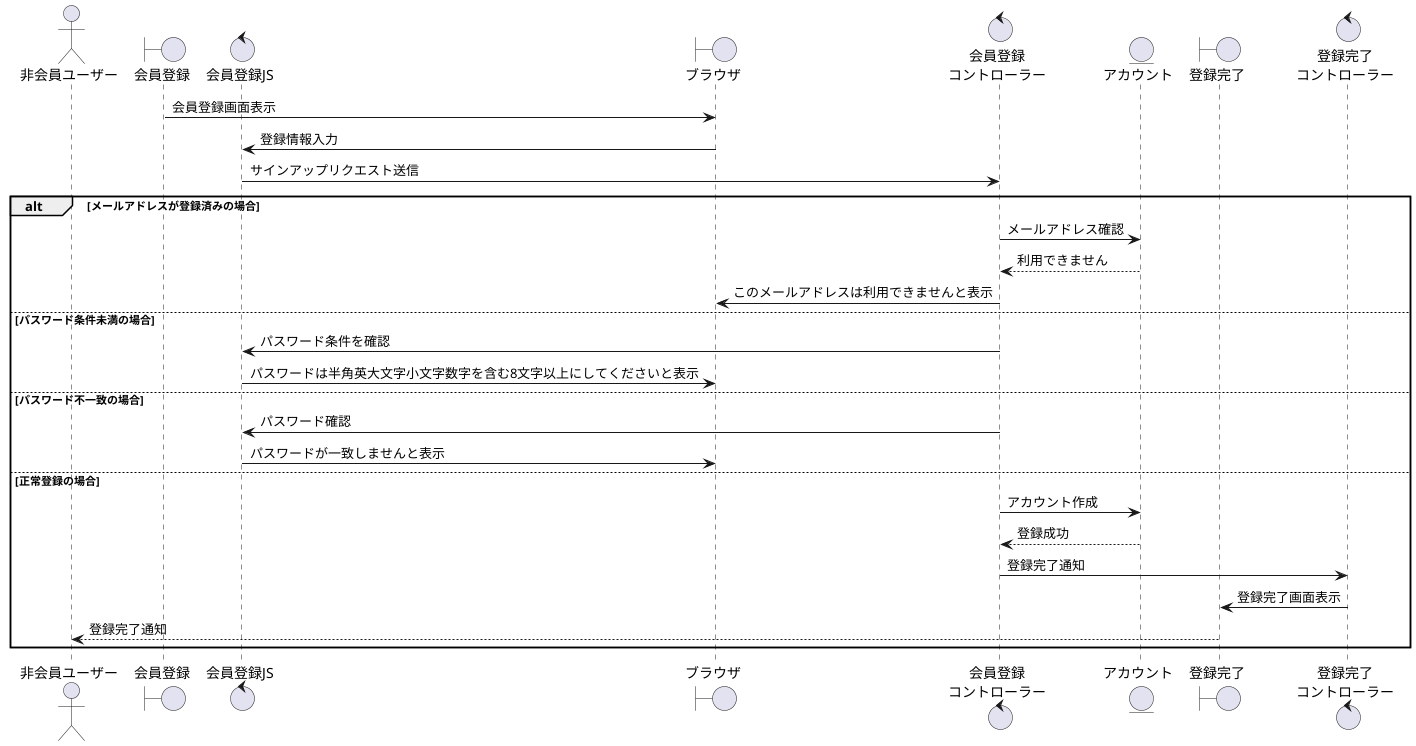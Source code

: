 @startuml registration
actor "非会員ユーザー" as act
boundary "会員登録" as reg
control "会員登録JS" as regjs
boundary "ブラウザ" as brz
control "会員登録\nコントローラー" as regc
entity "アカウント" as account
boundary "登録完了" as regk
control "登録完了\nコントローラー" as regc2


reg -> brz: 会員登録画面表示
brz -> regjs: 登録情報入力
regjs -> regc: サインアップリクエスト送信

alt メールアドレスが登録済みの場合
    regc -> account: メールアドレス確認
    account --> regc: 利用できません
    regc -> brz: このメールアドレスは利用できませんと表示
else パスワード条件未満の場合
    regc -> regjs: パスワード条件を確認
    regjs -> brz: パスワードは半角英大文字小文字数字を含む8文字以上にしてくださいと表示
else パスワード不一致の場合
    regc -> regjs: パスワード確認
    regjs -> brz: パスワードが一致しませんと表示
else 正常登録の場合
    regc -> account: アカウント作成
    account --> regc: 登録成功
    regc -> regc2: 登録完了通知
    regc2 -> regk: 登録完了画面表示
    regk --> act: 登録完了通知
end

@enduml
